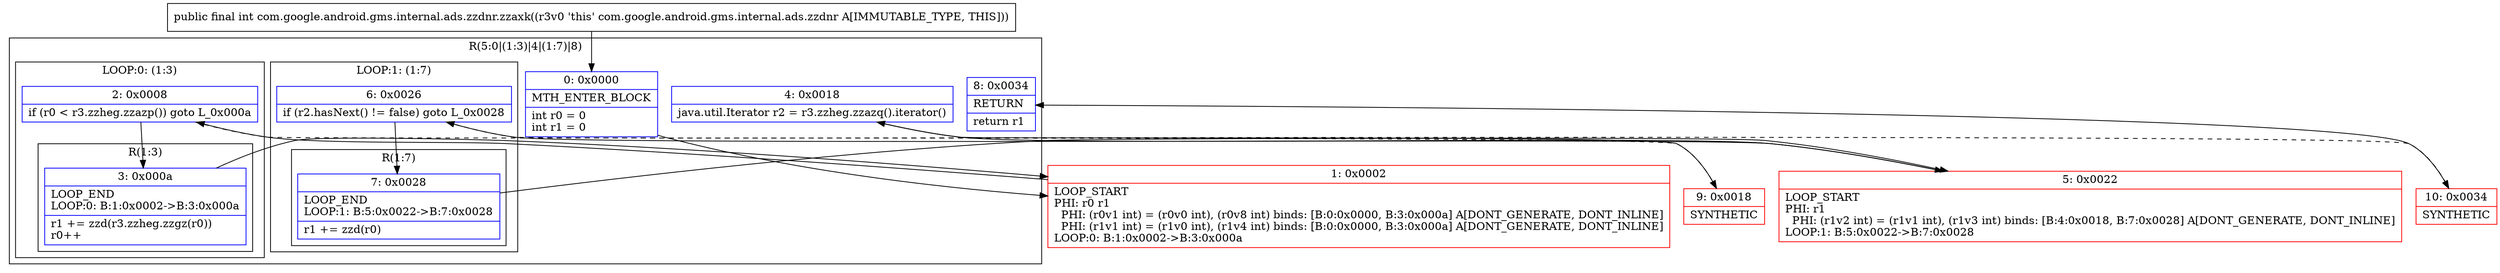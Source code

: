 digraph "CFG forcom.google.android.gms.internal.ads.zzdnr.zzaxk()I" {
subgraph cluster_Region_2082913434 {
label = "R(5:0|(1:3)|4|(1:7)|8)";
node [shape=record,color=blue];
Node_0 [shape=record,label="{0\:\ 0x0000|MTH_ENTER_BLOCK\l|int r0 = 0\lint r1 = 0\l}"];
subgraph cluster_LoopRegion_1917143076 {
label = "LOOP:0: (1:3)";
node [shape=record,color=blue];
Node_2 [shape=record,label="{2\:\ 0x0008|if (r0 \< r3.zzheg.zzazp()) goto L_0x000a\l}"];
subgraph cluster_Region_212420913 {
label = "R(1:3)";
node [shape=record,color=blue];
Node_3 [shape=record,label="{3\:\ 0x000a|LOOP_END\lLOOP:0: B:1:0x0002\-\>B:3:0x000a\l|r1 += zzd(r3.zzheg.zzgz(r0))\lr0++\l}"];
}
}
Node_4 [shape=record,label="{4\:\ 0x0018|java.util.Iterator r2 = r3.zzheg.zzazq().iterator()\l}"];
subgraph cluster_LoopRegion_520303091 {
label = "LOOP:1: (1:7)";
node [shape=record,color=blue];
Node_6 [shape=record,label="{6\:\ 0x0026|if (r2.hasNext() != false) goto L_0x0028\l}"];
subgraph cluster_Region_1833793711 {
label = "R(1:7)";
node [shape=record,color=blue];
Node_7 [shape=record,label="{7\:\ 0x0028|LOOP_END\lLOOP:1: B:5:0x0022\-\>B:7:0x0028\l|r1 += zzd(r0)\l}"];
}
}
Node_8 [shape=record,label="{8\:\ 0x0034|RETURN\l|return r1\l}"];
}
Node_1 [shape=record,color=red,label="{1\:\ 0x0002|LOOP_START\lPHI: r0 r1 \l  PHI: (r0v1 int) = (r0v0 int), (r0v8 int) binds: [B:0:0x0000, B:3:0x000a] A[DONT_GENERATE, DONT_INLINE]\l  PHI: (r1v1 int) = (r1v0 int), (r1v4 int) binds: [B:0:0x0000, B:3:0x000a] A[DONT_GENERATE, DONT_INLINE]\lLOOP:0: B:1:0x0002\-\>B:3:0x000a\l}"];
Node_5 [shape=record,color=red,label="{5\:\ 0x0022|LOOP_START\lPHI: r1 \l  PHI: (r1v2 int) = (r1v1 int), (r1v3 int) binds: [B:4:0x0018, B:7:0x0028] A[DONT_GENERATE, DONT_INLINE]\lLOOP:1: B:5:0x0022\-\>B:7:0x0028\l}"];
Node_9 [shape=record,color=red,label="{9\:\ 0x0018|SYNTHETIC\l}"];
Node_10 [shape=record,color=red,label="{10\:\ 0x0034|SYNTHETIC\l}"];
MethodNode[shape=record,label="{public final int com.google.android.gms.internal.ads.zzdnr.zzaxk((r3v0 'this' com.google.android.gms.internal.ads.zzdnr A[IMMUTABLE_TYPE, THIS])) }"];
MethodNode -> Node_0;
Node_0 -> Node_1;
Node_2 -> Node_3;
Node_2 -> Node_9[style=dashed];
Node_3 -> Node_1;
Node_4 -> Node_5;
Node_6 -> Node_7;
Node_6 -> Node_10[style=dashed];
Node_7 -> Node_5;
Node_1 -> Node_2;
Node_5 -> Node_6;
Node_9 -> Node_4;
Node_10 -> Node_8;
}

